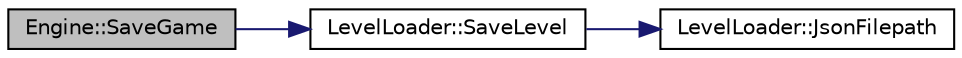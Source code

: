 digraph "Engine::SaveGame"
{
 // LATEX_PDF_SIZE
  edge [fontname="Helvetica",fontsize="10",labelfontname="Helvetica",labelfontsize="10"];
  node [fontname="Helvetica",fontsize="10",shape=record];
  rankdir="LR";
  Node29 [label="Engine::SaveGame",height=0.2,width=0.4,color="black", fillcolor="grey75", style="filled", fontcolor="black",tooltip="saves the game"];
  Node29 -> Node30 [color="midnightblue",fontsize="10",style="solid",fontname="Helvetica"];
  Node30 [label="LevelLoader::SaveLevel",height=0.2,width=0.4,color="black", fillcolor="white", style="filled",URL="$class_level_loader.html#abf78efbfeff5bf1dd377c12a7ca45ff2",tooltip="Save Current Level."];
  Node30 -> Node31 [color="midnightblue",fontsize="10",style="solid",fontname="Helvetica"];
  Node31 [label="LevelLoader::JsonFilepath",height=0.2,width=0.4,color="black", fillcolor="white", style="filled",URL="$class_level_loader.html#abc0ee219c106cbb5d466e00f5a400ac8",tooltip="test if the filepath works, if not we create a path"];
}
